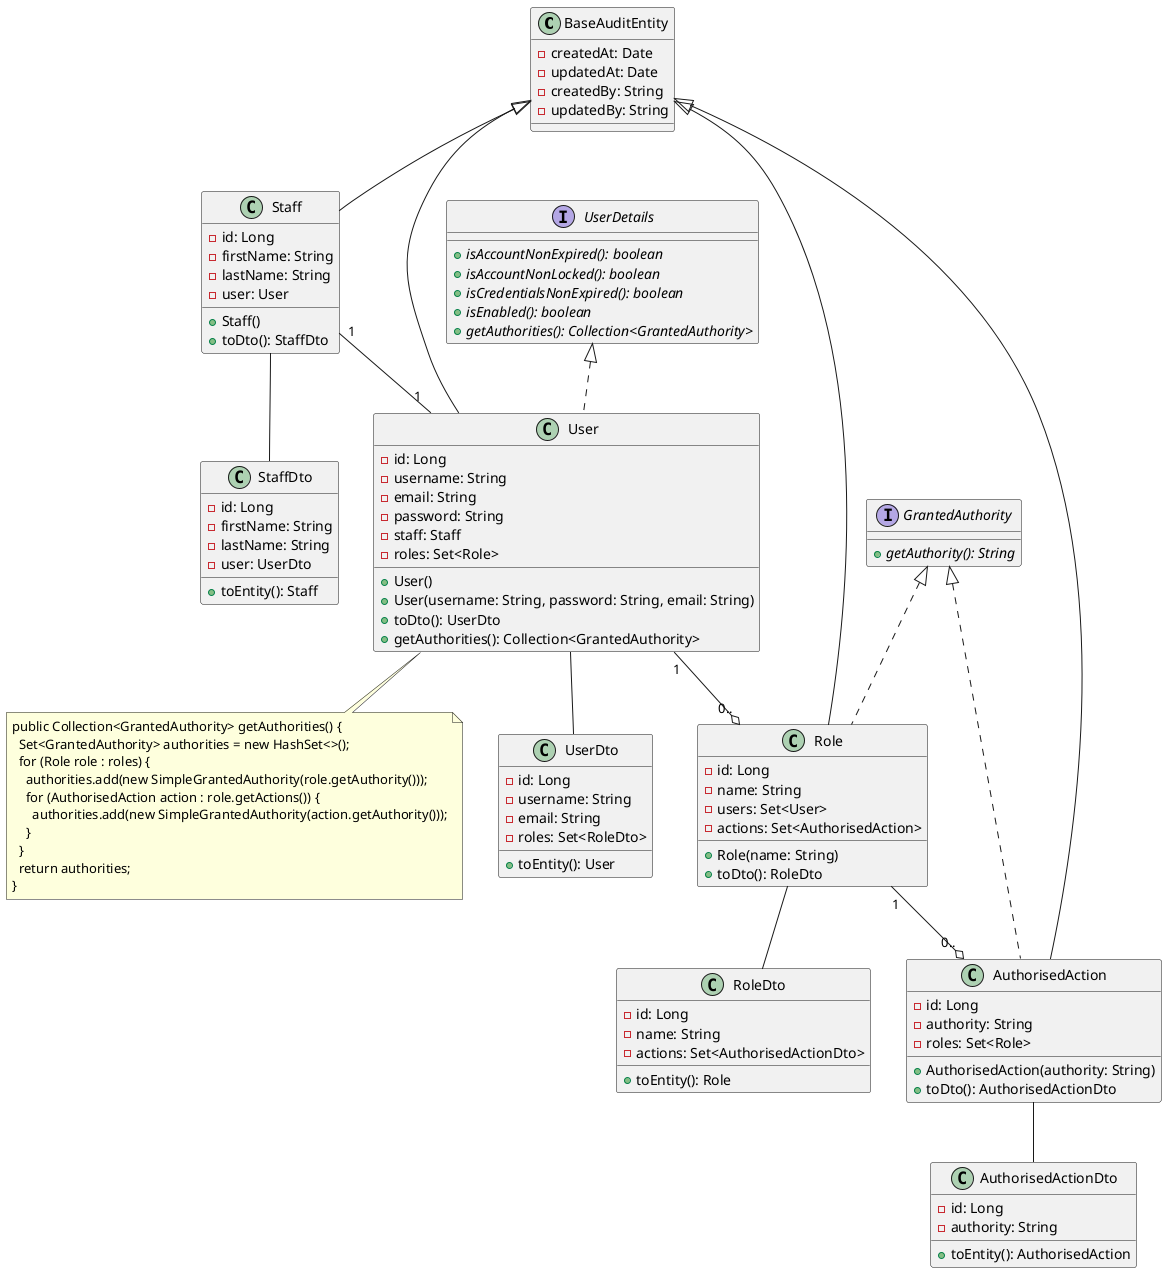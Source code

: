 @startuml
class BaseAuditEntity {
  - createdAt: Date
  - updatedAt: Date
  - createdBy: String
  - updatedBy: String
}

interface UserDetails {
  {abstract} + isAccountNonExpired(): boolean
  {abstract} + isAccountNonLocked(): boolean
  {abstract} + isCredentialsNonExpired(): boolean
  {abstract} + isEnabled(): boolean
  {abstract} + getAuthorities(): Collection<GrantedAuthority>
}

interface GrantedAuthority {
  {abstract} + getAuthority(): String
}

class User extends BaseAuditEntity implements UserDetails {
  - id: Long
  - username: String
  - email: String
  - password: String
  - staff: Staff
  - roles: Set<Role>

  + User()
  + User(username: String, password: String, email: String)
  + toDto(): UserDto
  + getAuthorities(): Collection<GrantedAuthority>
}

class Staff extends BaseAuditEntity {
  - id: Long
  - firstName: String
  - lastName: String
  - user: User

  + Staff()
  + toDto(): StaffDto
}

class Role extends BaseAuditEntity implements GrantedAuthority {
  - id: Long
  - name: String
  - users: Set<User>
  - actions: Set<AuthorisedAction>

  + Role(name: String)
  + toDto(): RoleDto
}

class AuthorisedAction extends BaseAuditEntity implements GrantedAuthority {
  - id: Long
  - authority: String
  - roles: Set<Role>

  + AuthorisedAction(authority: String)
  + toDto(): AuthorisedActionDto
}

class AuthorisedActionDto {
  - id: Long
  - authority: String

  + toEntity(): AuthorisedAction
}

class UserDto {
  - id: Long
  - username: String
  - email: String
  - roles: Set<RoleDto>

  + toEntity(): User
}

class StaffDto {
  - id: Long
  - firstName: String
  - lastName: String
  - user: UserDto

  + toEntity(): Staff
}

class RoleDto {
  - id: Long
  - name: String
  - actions: Set<AuthorisedActionDto>

  + toEntity(): Role
}


Staff -- StaffDto
User -- UserDto
Role -- RoleDto
AuthorisedAction -- AuthorisedActionDto

Staff "1" -- "1" User
User "1" --o "0.." Role
Role "1" --o "0.." AuthorisedAction

note bottom of User
  public Collection<GrantedAuthority> getAuthorities() {
    Set<GrantedAuthority> authorities = new HashSet<>();
    for (Role role : roles) {
      authorities.add(new SimpleGrantedAuthority(role.getAuthority()));
      for (AuthorisedAction action : role.getActions()) {
        authorities.add(new SimpleGrantedAuthority(action.getAuthority()));
      }
    }
    return authorities;
  }
end note
@enduml